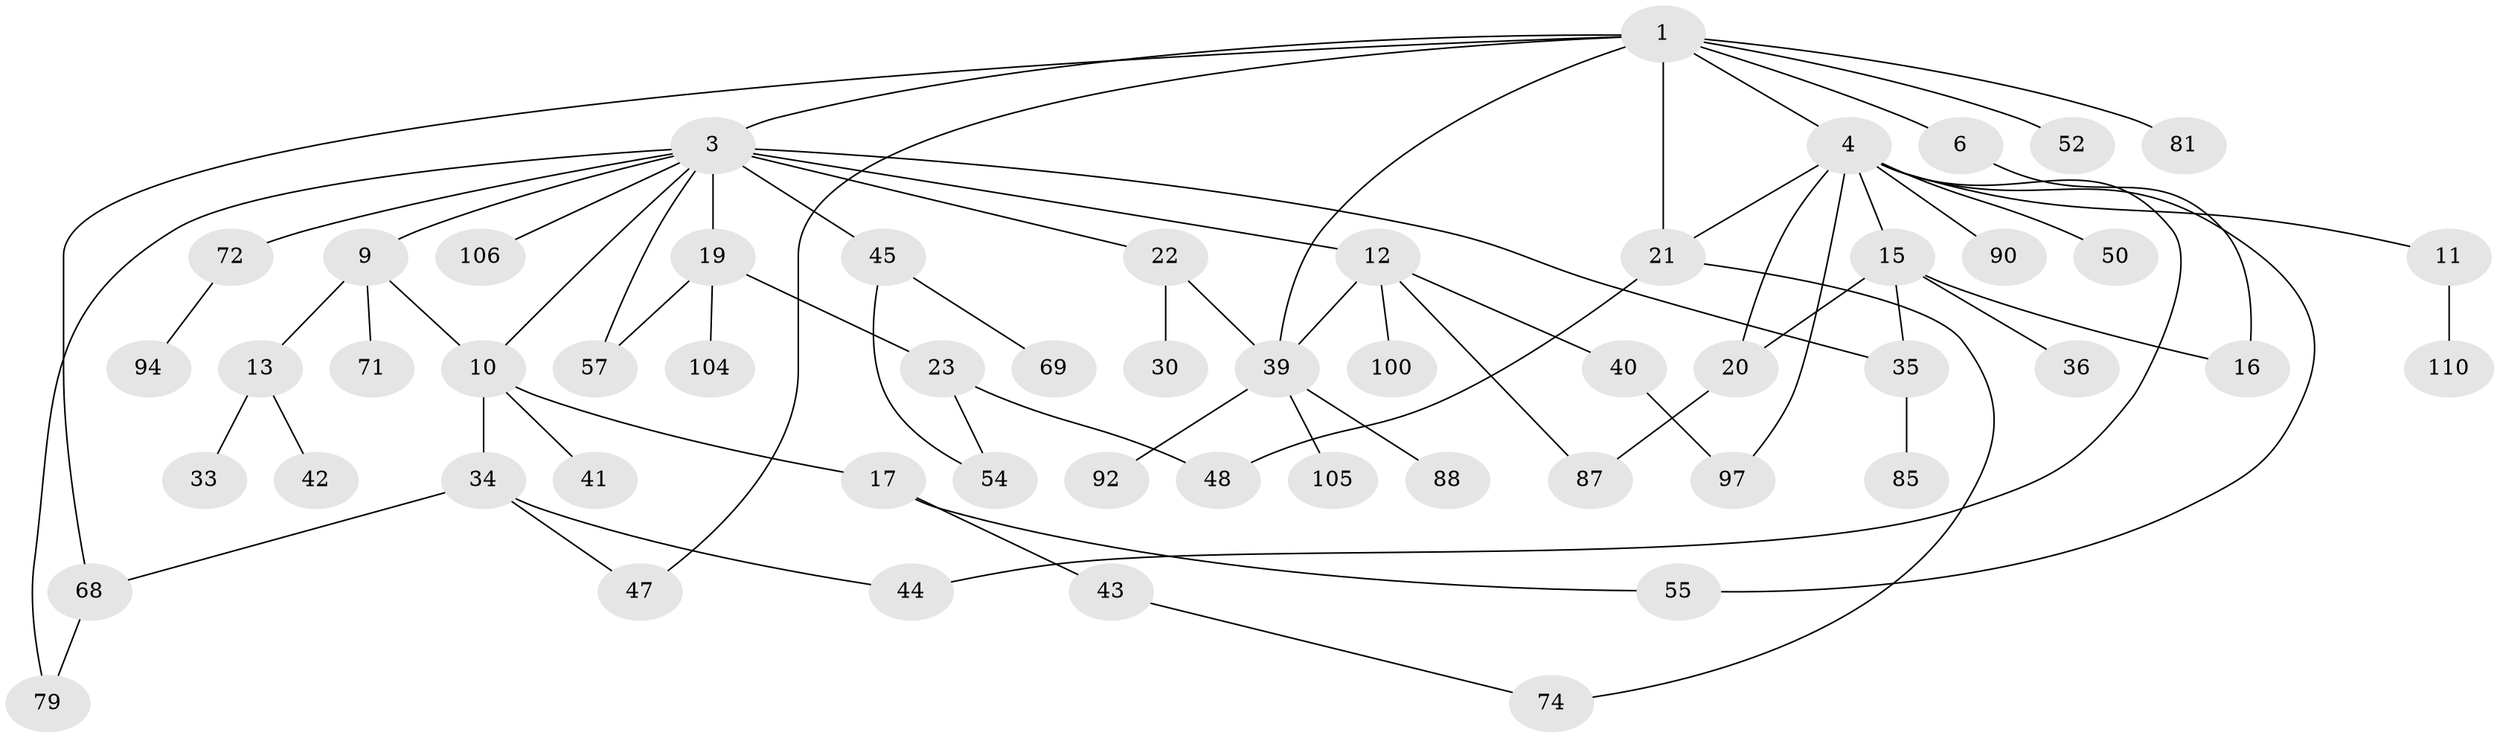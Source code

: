 // original degree distribution, {5: 0.05405405405405406, 4: 0.09009009009009009, 8: 0.009009009009009009, 2: 0.27927927927927926, 6: 0.009009009009009009, 3: 0.22522522522522523, 7: 0.009009009009009009, 1: 0.32432432432432434}
// Generated by graph-tools (version 1.1) at 2025/13/03/09/25 04:13:32]
// undirected, 55 vertices, 72 edges
graph export_dot {
graph [start="1"]
  node [color=gray90,style=filled];
  1 [super="+7+2+26"];
  3 [super="+84+37+5+8+103"];
  4 [super="+38+14"];
  6;
  9;
  10 [super="+80+24"];
  11;
  12 [super="+64+53+31"];
  13;
  15 [super="+102+56+63"];
  16;
  17 [super="+51"];
  19 [super="+27+65"];
  20 [super="+25"];
  21 [super="+29"];
  22 [super="+82+96"];
  23;
  30;
  33;
  34 [super="+99"];
  35 [super="+86"];
  36;
  39 [super="+58+49"];
  40;
  41 [super="+75"];
  42;
  43 [super="+70"];
  44 [super="+93+62"];
  45 [super="+83"];
  47 [super="+101"];
  48;
  50;
  52 [super="+95"];
  54;
  55;
  57 [super="+98"];
  68;
  69;
  71;
  72 [super="+73+89"];
  74;
  79;
  81;
  85;
  87;
  88;
  90;
  92;
  94;
  97 [super="+107"];
  100;
  104;
  105;
  106;
  110;
  1 -- 3;
  1 -- 6;
  1 -- 81;
  1 -- 39;
  1 -- 47;
  1 -- 4;
  1 -- 21;
  1 -- 52;
  1 -- 68;
  3 -- 9;
  3 -- 12 [weight=2];
  3 -- 35;
  3 -- 57;
  3 -- 45;
  3 -- 19;
  3 -- 22;
  3 -- 72;
  3 -- 10;
  3 -- 106;
  3 -- 79;
  4 -- 11;
  4 -- 20;
  4 -- 97;
  4 -- 44;
  4 -- 15;
  4 -- 50;
  4 -- 21;
  4 -- 55;
  4 -- 90;
  6 -- 16;
  9 -- 10;
  9 -- 13;
  9 -- 71;
  10 -- 17;
  10 -- 34;
  10 -- 41;
  11 -- 110;
  12 -- 40;
  12 -- 87;
  12 -- 100;
  12 -- 39;
  13 -- 33;
  13 -- 42;
  15 -- 35;
  15 -- 36;
  15 -- 20;
  15 -- 16;
  17 -- 43;
  17 -- 55;
  19 -- 23;
  19 -- 104;
  19 -- 57 [weight=2];
  20 -- 87;
  21 -- 48;
  21 -- 74;
  22 -- 30;
  22 -- 39;
  23 -- 48;
  23 -- 54;
  34 -- 47;
  34 -- 68;
  34 -- 44;
  35 -- 85;
  39 -- 88;
  39 -- 105;
  39 -- 92;
  40 -- 97;
  43 -- 74;
  45 -- 54;
  45 -- 69;
  68 -- 79;
  72 -- 94;
}
